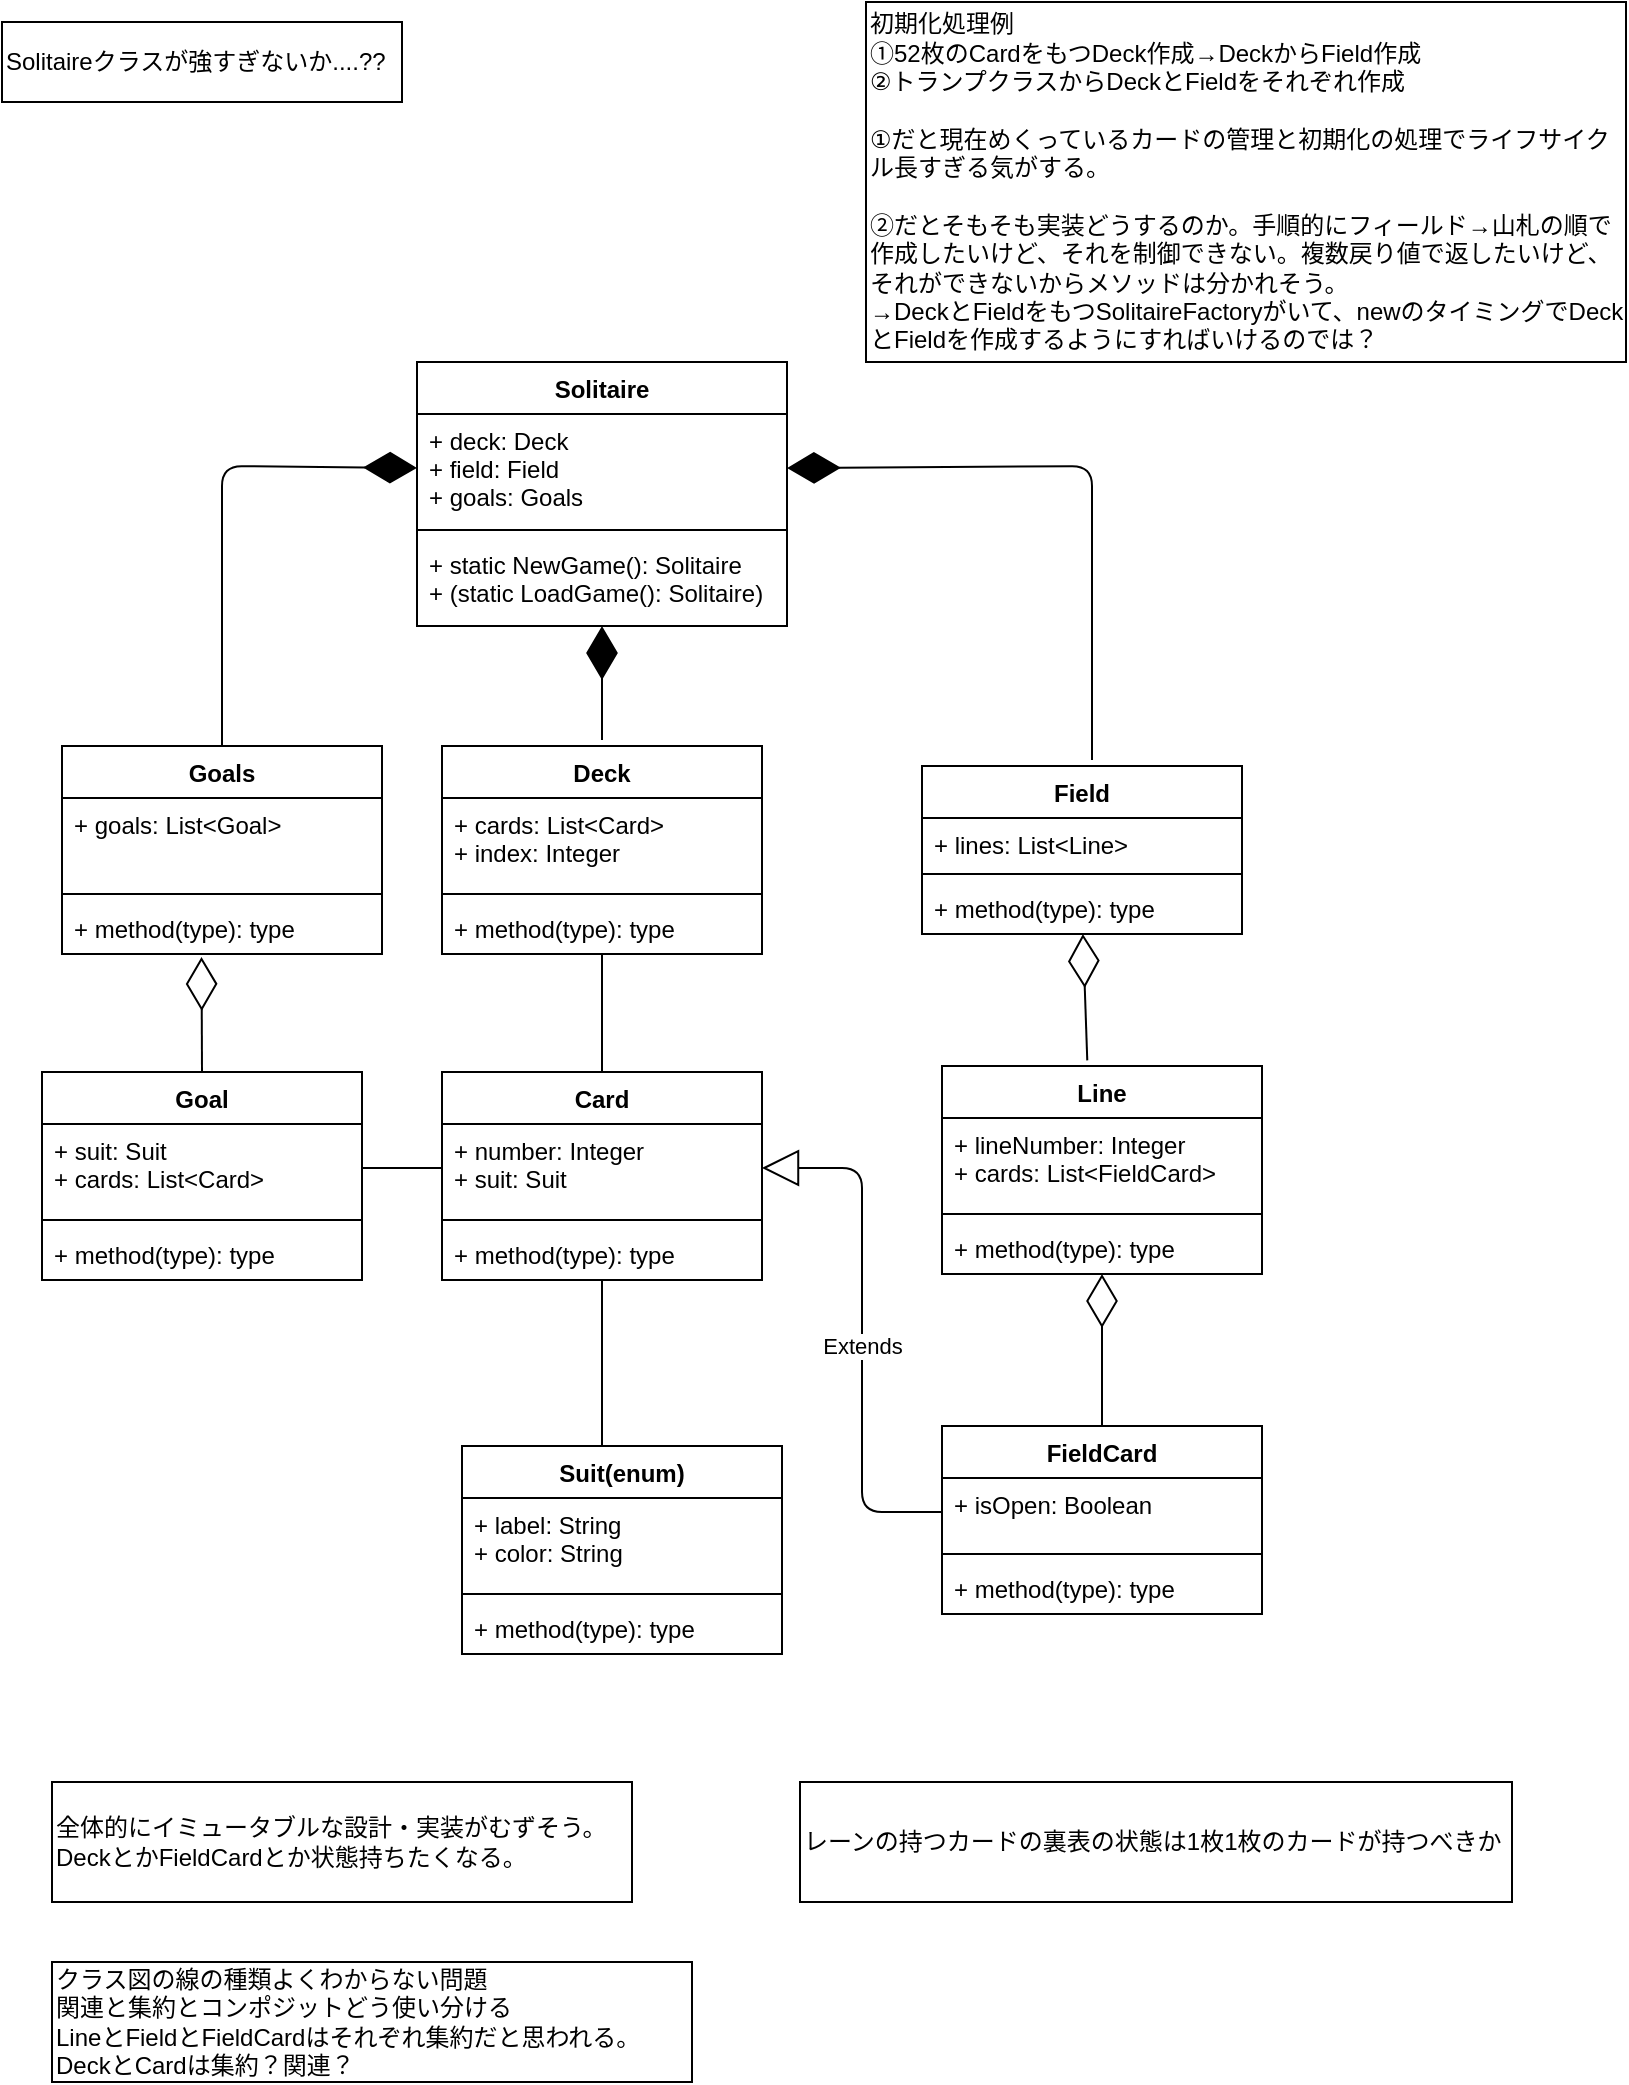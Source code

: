 <mxfile>
    <diagram id="ShvGQj9uCo0mxuRnpL4O" name="ページ1">
        <mxGraphModel dx="741" dy="539" grid="1" gridSize="10" guides="1" tooltips="1" connect="1" arrows="1" fold="1" page="1" pageScale="1" pageWidth="827" pageHeight="1169" math="0" shadow="0">
            <root>
                <mxCell id="0"/>
                <mxCell id="1" parent="0"/>
                <mxCell id="2" value="Card" style="swimlane;fontStyle=1;align=center;verticalAlign=top;childLayout=stackLayout;horizontal=1;startSize=26;horizontalStack=0;resizeParent=1;resizeParentMax=0;resizeLast=0;collapsible=1;marginBottom=0;" parent="1" vertex="1">
                    <mxGeometry x="235" y="545" width="160" height="104" as="geometry"/>
                </mxCell>
                <mxCell id="3" value="+ number: Integer&#10;+ suit: Suit" style="text;strokeColor=none;fillColor=none;align=left;verticalAlign=top;spacingLeft=4;spacingRight=4;overflow=hidden;rotatable=0;points=[[0,0.5],[1,0.5]];portConstraint=eastwest;" parent="2" vertex="1">
                    <mxGeometry y="26" width="160" height="44" as="geometry"/>
                </mxCell>
                <mxCell id="4" value="" style="line;strokeWidth=1;fillColor=none;align=left;verticalAlign=middle;spacingTop=-1;spacingLeft=3;spacingRight=3;rotatable=0;labelPosition=right;points=[];portConstraint=eastwest;" parent="2" vertex="1">
                    <mxGeometry y="70" width="160" height="8" as="geometry"/>
                </mxCell>
                <mxCell id="5" value="+ method(type): type" style="text;strokeColor=none;fillColor=none;align=left;verticalAlign=top;spacingLeft=4;spacingRight=4;overflow=hidden;rotatable=0;points=[[0,0.5],[1,0.5]];portConstraint=eastwest;" parent="2" vertex="1">
                    <mxGeometry y="78" width="160" height="26" as="geometry"/>
                </mxCell>
                <mxCell id="6" value="Deck" style="swimlane;fontStyle=1;align=center;verticalAlign=top;childLayout=stackLayout;horizontal=1;startSize=26;horizontalStack=0;resizeParent=1;resizeParentMax=0;resizeLast=0;collapsible=1;marginBottom=0;" parent="1" vertex="1">
                    <mxGeometry x="235" y="382" width="160" height="104" as="geometry"/>
                </mxCell>
                <mxCell id="7" value="+ cards: List&lt;Card&gt;&#10;+ index: Integer" style="text;strokeColor=none;fillColor=none;align=left;verticalAlign=top;spacingLeft=4;spacingRight=4;overflow=hidden;rotatable=0;points=[[0,0.5],[1,0.5]];portConstraint=eastwest;" parent="6" vertex="1">
                    <mxGeometry y="26" width="160" height="44" as="geometry"/>
                </mxCell>
                <mxCell id="8" value="" style="line;strokeWidth=1;fillColor=none;align=left;verticalAlign=middle;spacingTop=-1;spacingLeft=3;spacingRight=3;rotatable=0;labelPosition=right;points=[];portConstraint=eastwest;" parent="6" vertex="1">
                    <mxGeometry y="70" width="160" height="8" as="geometry"/>
                </mxCell>
                <mxCell id="9" value="+ method(type): type" style="text;strokeColor=none;fillColor=none;align=left;verticalAlign=top;spacingLeft=4;spacingRight=4;overflow=hidden;rotatable=0;points=[[0,0.5],[1,0.5]];portConstraint=eastwest;" parent="6" vertex="1">
                    <mxGeometry y="78" width="160" height="26" as="geometry"/>
                </mxCell>
                <mxCell id="11" value="Line" style="swimlane;fontStyle=1;align=center;verticalAlign=top;childLayout=stackLayout;horizontal=1;startSize=26;horizontalStack=0;resizeParent=1;resizeParentMax=0;resizeLast=0;collapsible=1;marginBottom=0;" parent="1" vertex="1">
                    <mxGeometry x="485" y="542" width="160" height="104" as="geometry"/>
                </mxCell>
                <mxCell id="12" value="+ lineNumber: Integer&#10;+ cards: List&lt;FieldCard&gt;" style="text;strokeColor=none;fillColor=none;align=left;verticalAlign=top;spacingLeft=4;spacingRight=4;overflow=hidden;rotatable=0;points=[[0,0.5],[1,0.5]];portConstraint=eastwest;" parent="11" vertex="1">
                    <mxGeometry y="26" width="160" height="44" as="geometry"/>
                </mxCell>
                <mxCell id="13" value="" style="line;strokeWidth=1;fillColor=none;align=left;verticalAlign=middle;spacingTop=-1;spacingLeft=3;spacingRight=3;rotatable=0;labelPosition=right;points=[];portConstraint=eastwest;" parent="11" vertex="1">
                    <mxGeometry y="70" width="160" height="8" as="geometry"/>
                </mxCell>
                <mxCell id="14" value="+ method(type): type" style="text;strokeColor=none;fillColor=none;align=left;verticalAlign=top;spacingLeft=4;spacingRight=4;overflow=hidden;rotatable=0;points=[[0,0.5],[1,0.5]];portConstraint=eastwest;" parent="11" vertex="1">
                    <mxGeometry y="78" width="160" height="26" as="geometry"/>
                </mxCell>
                <mxCell id="15" value="FieldCard" style="swimlane;fontStyle=1;align=center;verticalAlign=top;childLayout=stackLayout;horizontal=1;startSize=26;horizontalStack=0;resizeParent=1;resizeParentMax=0;resizeLast=0;collapsible=1;marginBottom=0;" parent="1" vertex="1">
                    <mxGeometry x="485" y="722" width="160" height="94" as="geometry"/>
                </mxCell>
                <mxCell id="16" value="+ isOpen: Boolean" style="text;strokeColor=none;fillColor=none;align=left;verticalAlign=top;spacingLeft=4;spacingRight=4;overflow=hidden;rotatable=0;points=[[0,0.5],[1,0.5]];portConstraint=eastwest;" parent="15" vertex="1">
                    <mxGeometry y="26" width="160" height="34" as="geometry"/>
                </mxCell>
                <mxCell id="17" value="" style="line;strokeWidth=1;fillColor=none;align=left;verticalAlign=middle;spacingTop=-1;spacingLeft=3;spacingRight=3;rotatable=0;labelPosition=right;points=[];portConstraint=eastwest;" parent="15" vertex="1">
                    <mxGeometry y="60" width="160" height="8" as="geometry"/>
                </mxCell>
                <mxCell id="18" value="+ method(type): type" style="text;strokeColor=none;fillColor=none;align=left;verticalAlign=top;spacingLeft=4;spacingRight=4;overflow=hidden;rotatable=0;points=[[0,0.5],[1,0.5]];portConstraint=eastwest;" parent="15" vertex="1">
                    <mxGeometry y="68" width="160" height="26" as="geometry"/>
                </mxCell>
                <mxCell id="19" value="Field" style="swimlane;fontStyle=1;align=center;verticalAlign=top;childLayout=stackLayout;horizontal=1;startSize=26;horizontalStack=0;resizeParent=1;resizeParentMax=0;resizeLast=0;collapsible=1;marginBottom=0;" parent="1" vertex="1">
                    <mxGeometry x="475" y="392" width="160" height="84" as="geometry"/>
                </mxCell>
                <mxCell id="20" value="+ lines: List&lt;Line&gt;" style="text;strokeColor=none;fillColor=none;align=left;verticalAlign=top;spacingLeft=4;spacingRight=4;overflow=hidden;rotatable=0;points=[[0,0.5],[1,0.5]];portConstraint=eastwest;" parent="19" vertex="1">
                    <mxGeometry y="26" width="160" height="24" as="geometry"/>
                </mxCell>
                <mxCell id="21" value="" style="line;strokeWidth=1;fillColor=none;align=left;verticalAlign=middle;spacingTop=-1;spacingLeft=3;spacingRight=3;rotatable=0;labelPosition=right;points=[];portConstraint=eastwest;" parent="19" vertex="1">
                    <mxGeometry y="50" width="160" height="8" as="geometry"/>
                </mxCell>
                <mxCell id="22" value="+ method(type): type" style="text;strokeColor=none;fillColor=none;align=left;verticalAlign=top;spacingLeft=4;spacingRight=4;overflow=hidden;rotatable=0;points=[[0,0.5],[1,0.5]];portConstraint=eastwest;" parent="19" vertex="1">
                    <mxGeometry y="58" width="160" height="26" as="geometry"/>
                </mxCell>
                <mxCell id="23" value="Goal" style="swimlane;fontStyle=1;align=center;verticalAlign=top;childLayout=stackLayout;horizontal=1;startSize=26;horizontalStack=0;resizeParent=1;resizeParentMax=0;resizeLast=0;collapsible=1;marginBottom=0;" parent="1" vertex="1">
                    <mxGeometry x="35" y="545" width="160" height="104" as="geometry"/>
                </mxCell>
                <mxCell id="24" value="+ suit: Suit&#10;+ cards: List&lt;Card&gt;" style="text;strokeColor=none;fillColor=none;align=left;verticalAlign=top;spacingLeft=4;spacingRight=4;overflow=hidden;rotatable=0;points=[[0,0.5],[1,0.5]];portConstraint=eastwest;" parent="23" vertex="1">
                    <mxGeometry y="26" width="160" height="44" as="geometry"/>
                </mxCell>
                <mxCell id="25" value="" style="line;strokeWidth=1;fillColor=none;align=left;verticalAlign=middle;spacingTop=-1;spacingLeft=3;spacingRight=3;rotatable=0;labelPosition=right;points=[];portConstraint=eastwest;" parent="23" vertex="1">
                    <mxGeometry y="70" width="160" height="8" as="geometry"/>
                </mxCell>
                <mxCell id="26" value="+ method(type): type" style="text;strokeColor=none;fillColor=none;align=left;verticalAlign=top;spacingLeft=4;spacingRight=4;overflow=hidden;rotatable=0;points=[[0,0.5],[1,0.5]];portConstraint=eastwest;" parent="23" vertex="1">
                    <mxGeometry y="78" width="160" height="26" as="geometry"/>
                </mxCell>
                <mxCell id="27" value="Goals" style="swimlane;fontStyle=1;align=center;verticalAlign=top;childLayout=stackLayout;horizontal=1;startSize=26;horizontalStack=0;resizeParent=1;resizeParentMax=0;resizeLast=0;collapsible=1;marginBottom=0;" parent="1" vertex="1">
                    <mxGeometry x="45" y="382" width="160" height="104" as="geometry"/>
                </mxCell>
                <mxCell id="28" value="+ goals: List&lt;Goal&gt;" style="text;strokeColor=none;fillColor=none;align=left;verticalAlign=top;spacingLeft=4;spacingRight=4;overflow=hidden;rotatable=0;points=[[0,0.5],[1,0.5]];portConstraint=eastwest;" parent="27" vertex="1">
                    <mxGeometry y="26" width="160" height="44" as="geometry"/>
                </mxCell>
                <mxCell id="29" value="" style="line;strokeWidth=1;fillColor=none;align=left;verticalAlign=middle;spacingTop=-1;spacingLeft=3;spacingRight=3;rotatable=0;labelPosition=right;points=[];portConstraint=eastwest;" parent="27" vertex="1">
                    <mxGeometry y="70" width="160" height="8" as="geometry"/>
                </mxCell>
                <mxCell id="30" value="+ method(type): type" style="text;strokeColor=none;fillColor=none;align=left;verticalAlign=top;spacingLeft=4;spacingRight=4;overflow=hidden;rotatable=0;points=[[0,0.5],[1,0.5]];portConstraint=eastwest;" parent="27" vertex="1">
                    <mxGeometry y="78" width="160" height="26" as="geometry"/>
                </mxCell>
                <mxCell id="31" value="Suit(enum)" style="swimlane;fontStyle=1;align=center;verticalAlign=top;childLayout=stackLayout;horizontal=1;startSize=26;horizontalStack=0;resizeParent=1;resizeParentMax=0;resizeLast=0;collapsible=1;marginBottom=0;" parent="1" vertex="1">
                    <mxGeometry x="245" y="732" width="160" height="104" as="geometry"/>
                </mxCell>
                <mxCell id="32" value="+ label: String &#10;+ color: String" style="text;strokeColor=none;fillColor=none;align=left;verticalAlign=top;spacingLeft=4;spacingRight=4;overflow=hidden;rotatable=0;points=[[0,0.5],[1,0.5]];portConstraint=eastwest;" parent="31" vertex="1">
                    <mxGeometry y="26" width="160" height="44" as="geometry"/>
                </mxCell>
                <mxCell id="33" value="" style="line;strokeWidth=1;fillColor=none;align=left;verticalAlign=middle;spacingTop=-1;spacingLeft=3;spacingRight=3;rotatable=0;labelPosition=right;points=[];portConstraint=eastwest;" parent="31" vertex="1">
                    <mxGeometry y="70" width="160" height="8" as="geometry"/>
                </mxCell>
                <mxCell id="34" value="+ method(type): type" style="text;strokeColor=none;fillColor=none;align=left;verticalAlign=top;spacingLeft=4;spacingRight=4;overflow=hidden;rotatable=0;points=[[0,0.5],[1,0.5]];portConstraint=eastwest;" parent="31" vertex="1">
                    <mxGeometry y="78" width="160" height="26" as="geometry"/>
                </mxCell>
                <mxCell id="35" value="初期化処理例&lt;br&gt;①52枚のCardをもつDeck作成→DeckからField作成&lt;br&gt;②トランプクラスからDeckとFieldをそれぞれ作成&lt;br&gt;&lt;br&gt;①だと現在めくっているカードの管理と初期化の処理でライフサイクル長すぎる気がする。&lt;br&gt;&lt;br&gt;②だとそもそも実装どうするのか。手順的にフィールド→山札の順で作成したいけど、それを制御できない。複数戻り値で返したいけど、それができないからメソッドは分かれそう。&lt;br&gt;→DeckとFieldをもつSolitaireFactoryがいて、newのタイミングでDeckとFieldを作成するようにすればいけるのでは？" style="rounded=1;whiteSpace=wrap;html=1;align=left;arcSize=0;" parent="1" vertex="1">
                    <mxGeometry x="447" y="10" width="380" height="180" as="geometry"/>
                </mxCell>
                <mxCell id="36" value="全体的にイミュータブルな設計・実装がむずそう。&lt;br&gt;DeckとかFieldCardとか状態持ちたくなる。" style="rounded=1;whiteSpace=wrap;html=1;align=left;arcSize=0;" parent="1" vertex="1">
                    <mxGeometry x="40" y="900" width="290" height="60" as="geometry"/>
                </mxCell>
                <mxCell id="40" value="Extends" style="endArrow=block;endSize=16;endFill=0;html=1;exitX=0;exitY=0.5;exitDx=0;exitDy=0;entryX=1;entryY=0.5;entryDx=0;entryDy=0;" parent="1" source="16" target="3" edge="1">
                    <mxGeometry x="-0.061" width="160" relative="1" as="geometry">
                        <mxPoint x="395" y="502" as="sourcePoint"/>
                        <mxPoint x="555" y="502" as="targetPoint"/>
                        <Array as="points">
                            <mxPoint x="445" y="765"/>
                            <mxPoint x="445" y="593"/>
                        </Array>
                        <mxPoint as="offset"/>
                    </mxGeometry>
                </mxCell>
                <mxCell id="41" value="" style="endArrow=none;html=1;edgeStyle=orthogonalEdgeStyle;" parent="1" target="5" edge="1">
                    <mxGeometry relative="1" as="geometry">
                        <mxPoint x="315" y="732" as="sourcePoint"/>
                        <mxPoint x="315" y="652" as="targetPoint"/>
                        <Array as="points">
                            <mxPoint x="315" y="732"/>
                        </Array>
                    </mxGeometry>
                </mxCell>
                <mxCell id="44" value="" style="endArrow=diamondThin;endFill=0;endSize=24;html=1;exitX=0.454;exitY=-0.027;exitDx=0;exitDy=0;exitPerimeter=0;" parent="1" source="11" target="22" edge="1">
                    <mxGeometry width="160" relative="1" as="geometry">
                        <mxPoint x="255" y="612" as="sourcePoint"/>
                        <mxPoint x="615" y="842" as="targetPoint"/>
                    </mxGeometry>
                </mxCell>
                <mxCell id="45" value="クラス図の線の種類よくわからない問題&lt;br&gt;関連と集約とコンポジットどう使い分ける&lt;br&gt;LineとFieldとFieldCardはそれぞれ集約だと思われる。&lt;br&gt;DeckとCardは集約？関連？" style="rounded=1;whiteSpace=wrap;html=1;align=left;arcSize=0;" parent="1" vertex="1">
                    <mxGeometry x="40" y="990" width="320" height="60" as="geometry"/>
                </mxCell>
                <mxCell id="46" value="" style="endArrow=diamondThin;endFill=0;endSize=24;html=1;entryX=0.5;entryY=1;entryDx=0;entryDy=0;exitX=0.5;exitY=0;exitDx=0;exitDy=0;" parent="1" target="11" edge="1" source="15">
                    <mxGeometry width="160" relative="1" as="geometry">
                        <mxPoint x="565" y="644" as="sourcePoint"/>
                        <mxPoint x="568" y="702" as="targetPoint"/>
                    </mxGeometry>
                </mxCell>
                <mxCell id="47" value="" style="endArrow=none;html=1;edgeStyle=orthogonalEdgeStyle;entryX=0.5;entryY=0;entryDx=0;entryDy=0;" parent="1" source="9" target="2" edge="1">
                    <mxGeometry relative="1" as="geometry">
                        <mxPoint x="315" y="502" as="sourcePoint"/>
                        <mxPoint x="245" y="603" as="targetPoint"/>
                        <Array as="points">
                            <mxPoint x="315" y="492"/>
                            <mxPoint x="315" y="492"/>
                        </Array>
                    </mxGeometry>
                </mxCell>
                <mxCell id="48" value="" style="endArrow=none;html=1;edgeStyle=orthogonalEdgeStyle;entryX=1;entryY=0.5;entryDx=0;entryDy=0;exitX=0;exitY=0.5;exitDx=0;exitDy=0;" parent="1" target="24" edge="1" source="3">
                    <mxGeometry relative="1" as="geometry">
                        <mxPoint x="314.71" y="649" as="sourcePoint"/>
                        <mxPoint x="314.71" y="708" as="targetPoint"/>
                        <Array as="points"/>
                    </mxGeometry>
                </mxCell>
                <mxCell id="49" value="" style="endArrow=diamondThin;endFill=0;endSize=24;html=1;exitX=0.5;exitY=0;exitDx=0;exitDy=0;entryX=0.436;entryY=1.057;entryDx=0;entryDy=0;entryPerimeter=0;" parent="1" edge="1" target="30" source="23">
                    <mxGeometry width="160" relative="1" as="geometry">
                        <mxPoint x="124.66" y="704.998" as="sourcePoint"/>
                        <mxPoint x="125.12" y="771" as="targetPoint"/>
                    </mxGeometry>
                </mxCell>
                <mxCell id="50" value="Solitaire" style="swimlane;fontStyle=1;align=center;verticalAlign=top;childLayout=stackLayout;horizontal=1;startSize=26;horizontalStack=0;resizeParent=1;resizeParentMax=0;resizeLast=0;collapsible=1;marginBottom=0;" parent="1" vertex="1">
                    <mxGeometry x="222.5" y="190" width="185" height="132" as="geometry"/>
                </mxCell>
                <mxCell id="51" value="+ deck: Deck&#10;+ field: Field&#10;+ goals: Goals" style="text;strokeColor=none;fillColor=none;align=left;verticalAlign=top;spacingLeft=4;spacingRight=4;overflow=hidden;rotatable=0;points=[[0,0.5],[1,0.5]];portConstraint=eastwest;" parent="50" vertex="1">
                    <mxGeometry y="26" width="185" height="54" as="geometry"/>
                </mxCell>
                <mxCell id="52" value="" style="line;strokeWidth=1;fillColor=none;align=left;verticalAlign=middle;spacingTop=-1;spacingLeft=3;spacingRight=3;rotatable=0;labelPosition=right;points=[];portConstraint=eastwest;" parent="50" vertex="1">
                    <mxGeometry y="80" width="185" height="8" as="geometry"/>
                </mxCell>
                <mxCell id="53" value="+ static NewGame(): Solitaire&#10;+ (static LoadGame(): Solitaire)" style="text;strokeColor=none;fillColor=none;align=left;verticalAlign=top;spacingLeft=4;spacingRight=4;overflow=hidden;rotatable=0;points=[[0,0.5],[1,0.5]];portConstraint=eastwest;" parent="50" vertex="1">
                    <mxGeometry y="88" width="185" height="44" as="geometry"/>
                </mxCell>
                <mxCell id="54" value="レーンの持つカードの裏表の状態は1枚1枚のカードが持つべきか&lt;br&gt;" style="rounded=1;whiteSpace=wrap;html=1;align=left;arcSize=0;" parent="1" vertex="1">
                    <mxGeometry x="414" y="900" width="356" height="60" as="geometry"/>
                </mxCell>
                <mxCell id="57" value="" style="endArrow=diamondThin;endFill=1;endSize=24;html=1;entryX=0.5;entryY=1;entryDx=0;entryDy=0;" edge="1" parent="1" target="50">
                    <mxGeometry width="160" relative="1" as="geometry">
                        <mxPoint x="315" y="379" as="sourcePoint"/>
                        <mxPoint x="450" y="249" as="targetPoint"/>
                    </mxGeometry>
                </mxCell>
                <mxCell id="58" value="" style="endArrow=diamondThin;endFill=1;endSize=24;html=1;entryX=0;entryY=0.5;entryDx=0;entryDy=0;exitX=0.5;exitY=0;exitDx=0;exitDy=0;" edge="1" parent="1" source="27" target="51">
                    <mxGeometry width="160" relative="1" as="geometry">
                        <mxPoint x="325" y="389" as="sourcePoint"/>
                        <mxPoint x="325" y="313" as="targetPoint"/>
                        <Array as="points">
                            <mxPoint x="125" y="242"/>
                        </Array>
                    </mxGeometry>
                </mxCell>
                <mxCell id="59" value="" style="endArrow=diamondThin;endFill=1;endSize=24;html=1;entryX=1;entryY=0.5;entryDx=0;entryDy=0;" edge="1" parent="1" target="51">
                    <mxGeometry width="160" relative="1" as="geometry">
                        <mxPoint x="560" y="389" as="sourcePoint"/>
                        <mxPoint x="447" y="259" as="targetPoint"/>
                        <Array as="points">
                            <mxPoint x="560" y="242"/>
                        </Array>
                    </mxGeometry>
                </mxCell>
                <mxCell id="60" value="Solitaireクラスが強すぎないか....??" style="rounded=1;whiteSpace=wrap;html=1;align=left;arcSize=0;" vertex="1" parent="1">
                    <mxGeometry x="15" y="20" width="200" height="40" as="geometry"/>
                </mxCell>
            </root>
        </mxGraphModel>
    </diagram>
</mxfile>